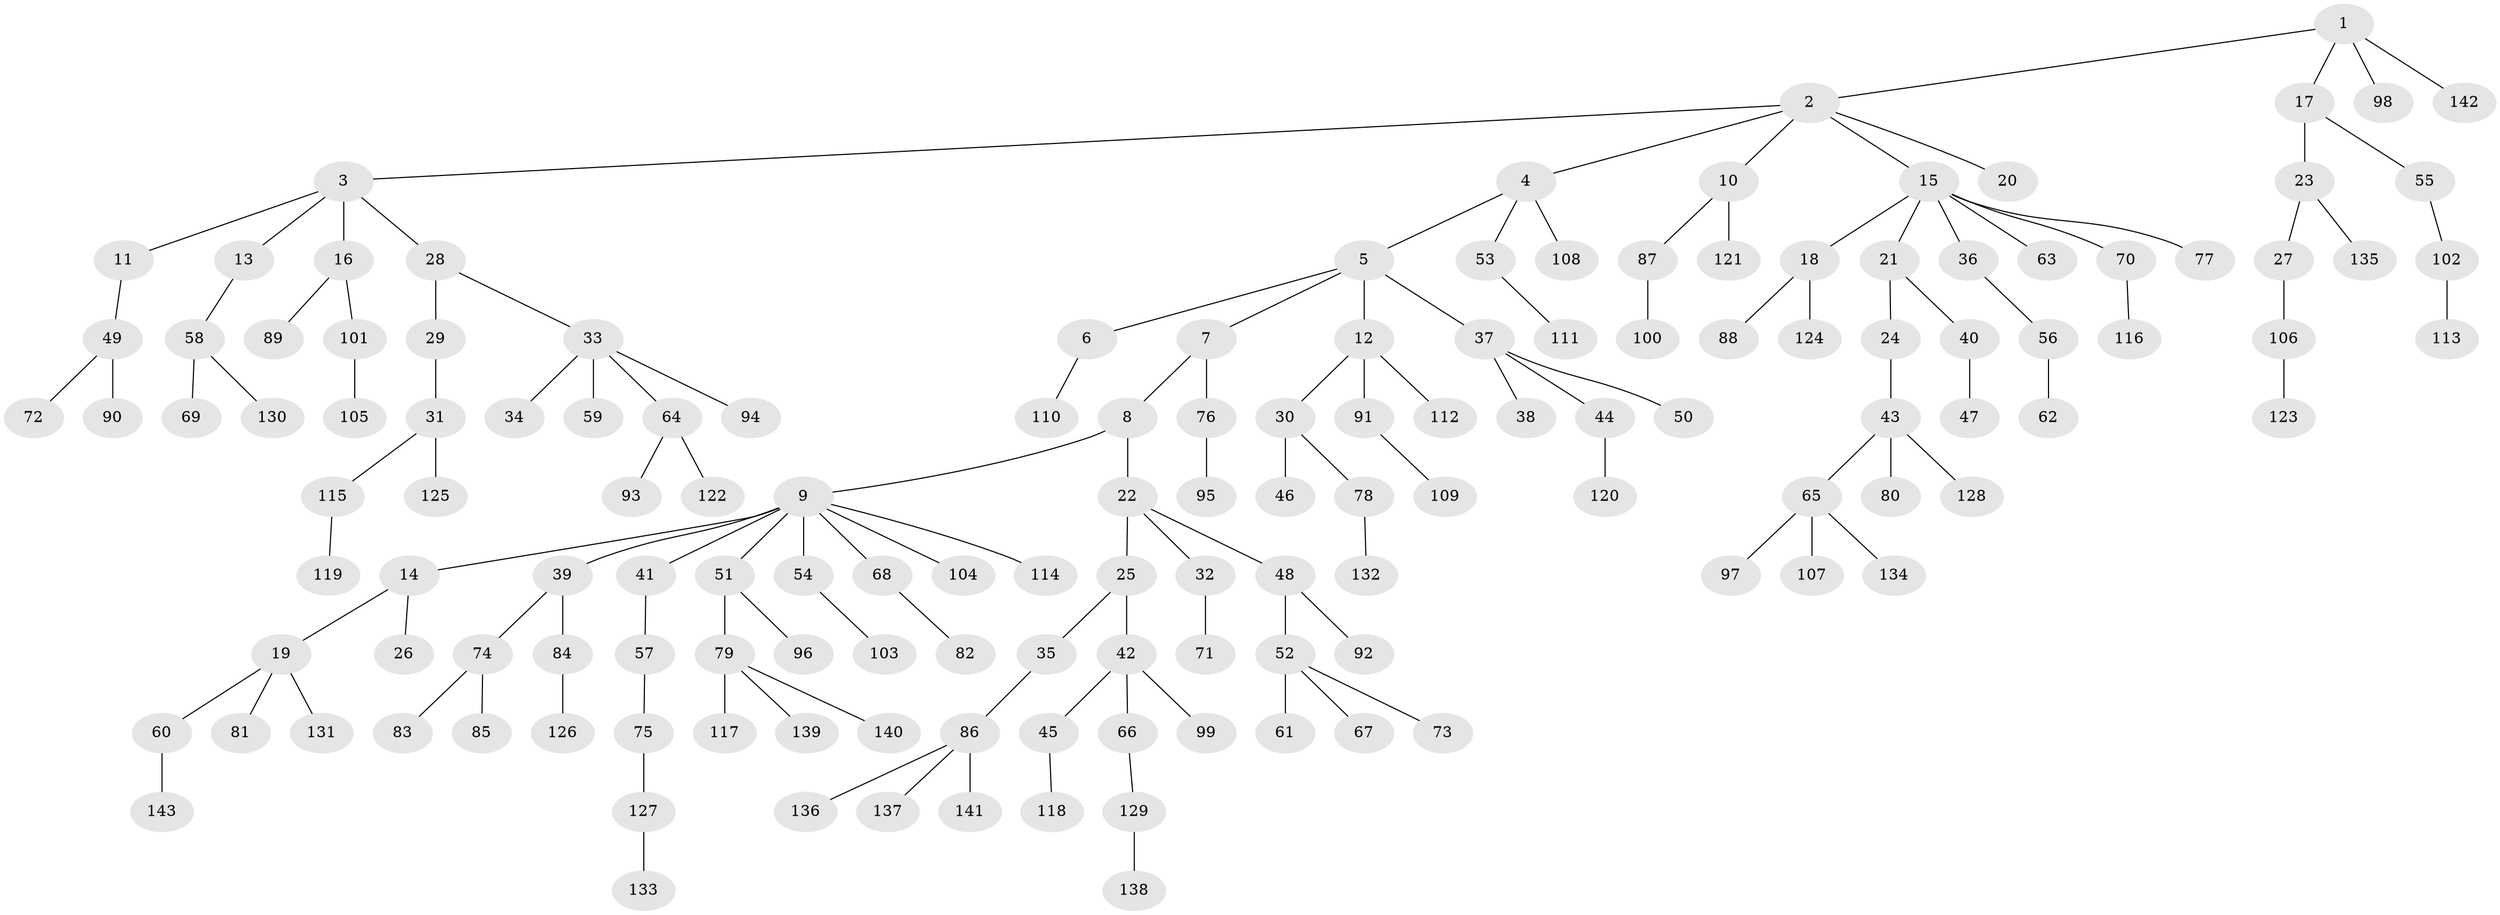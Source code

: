 // coarse degree distribution, {3: 0.16831683168316833, 5: 0.0297029702970297, 1: 0.4752475247524752, 8: 0.009900990099009901, 2: 0.25742574257425743, 6: 0.009900990099009901, 4: 0.04950495049504951}
// Generated by graph-tools (version 1.1) at 2025/51/03/04/25 22:51:56]
// undirected, 143 vertices, 142 edges
graph export_dot {
  node [color=gray90,style=filled];
  1;
  2;
  3;
  4;
  5;
  6;
  7;
  8;
  9;
  10;
  11;
  12;
  13;
  14;
  15;
  16;
  17;
  18;
  19;
  20;
  21;
  22;
  23;
  24;
  25;
  26;
  27;
  28;
  29;
  30;
  31;
  32;
  33;
  34;
  35;
  36;
  37;
  38;
  39;
  40;
  41;
  42;
  43;
  44;
  45;
  46;
  47;
  48;
  49;
  50;
  51;
  52;
  53;
  54;
  55;
  56;
  57;
  58;
  59;
  60;
  61;
  62;
  63;
  64;
  65;
  66;
  67;
  68;
  69;
  70;
  71;
  72;
  73;
  74;
  75;
  76;
  77;
  78;
  79;
  80;
  81;
  82;
  83;
  84;
  85;
  86;
  87;
  88;
  89;
  90;
  91;
  92;
  93;
  94;
  95;
  96;
  97;
  98;
  99;
  100;
  101;
  102;
  103;
  104;
  105;
  106;
  107;
  108;
  109;
  110;
  111;
  112;
  113;
  114;
  115;
  116;
  117;
  118;
  119;
  120;
  121;
  122;
  123;
  124;
  125;
  126;
  127;
  128;
  129;
  130;
  131;
  132;
  133;
  134;
  135;
  136;
  137;
  138;
  139;
  140;
  141;
  142;
  143;
  1 -- 2;
  1 -- 17;
  1 -- 98;
  1 -- 142;
  2 -- 3;
  2 -- 4;
  2 -- 10;
  2 -- 15;
  2 -- 20;
  3 -- 11;
  3 -- 13;
  3 -- 16;
  3 -- 28;
  4 -- 5;
  4 -- 53;
  4 -- 108;
  5 -- 6;
  5 -- 7;
  5 -- 12;
  5 -- 37;
  6 -- 110;
  7 -- 8;
  7 -- 76;
  8 -- 9;
  8 -- 22;
  9 -- 14;
  9 -- 39;
  9 -- 41;
  9 -- 51;
  9 -- 54;
  9 -- 68;
  9 -- 104;
  9 -- 114;
  10 -- 87;
  10 -- 121;
  11 -- 49;
  12 -- 30;
  12 -- 91;
  12 -- 112;
  13 -- 58;
  14 -- 19;
  14 -- 26;
  15 -- 18;
  15 -- 21;
  15 -- 36;
  15 -- 63;
  15 -- 70;
  15 -- 77;
  16 -- 89;
  16 -- 101;
  17 -- 23;
  17 -- 55;
  18 -- 88;
  18 -- 124;
  19 -- 60;
  19 -- 81;
  19 -- 131;
  21 -- 24;
  21 -- 40;
  22 -- 25;
  22 -- 32;
  22 -- 48;
  23 -- 27;
  23 -- 135;
  24 -- 43;
  25 -- 35;
  25 -- 42;
  27 -- 106;
  28 -- 29;
  28 -- 33;
  29 -- 31;
  30 -- 46;
  30 -- 78;
  31 -- 115;
  31 -- 125;
  32 -- 71;
  33 -- 34;
  33 -- 59;
  33 -- 64;
  33 -- 94;
  35 -- 86;
  36 -- 56;
  37 -- 38;
  37 -- 44;
  37 -- 50;
  39 -- 74;
  39 -- 84;
  40 -- 47;
  41 -- 57;
  42 -- 45;
  42 -- 66;
  42 -- 99;
  43 -- 65;
  43 -- 80;
  43 -- 128;
  44 -- 120;
  45 -- 118;
  48 -- 52;
  48 -- 92;
  49 -- 72;
  49 -- 90;
  51 -- 79;
  51 -- 96;
  52 -- 61;
  52 -- 67;
  52 -- 73;
  53 -- 111;
  54 -- 103;
  55 -- 102;
  56 -- 62;
  57 -- 75;
  58 -- 69;
  58 -- 130;
  60 -- 143;
  64 -- 93;
  64 -- 122;
  65 -- 97;
  65 -- 107;
  65 -- 134;
  66 -- 129;
  68 -- 82;
  70 -- 116;
  74 -- 83;
  74 -- 85;
  75 -- 127;
  76 -- 95;
  78 -- 132;
  79 -- 117;
  79 -- 139;
  79 -- 140;
  84 -- 126;
  86 -- 136;
  86 -- 137;
  86 -- 141;
  87 -- 100;
  91 -- 109;
  101 -- 105;
  102 -- 113;
  106 -- 123;
  115 -- 119;
  127 -- 133;
  129 -- 138;
}
